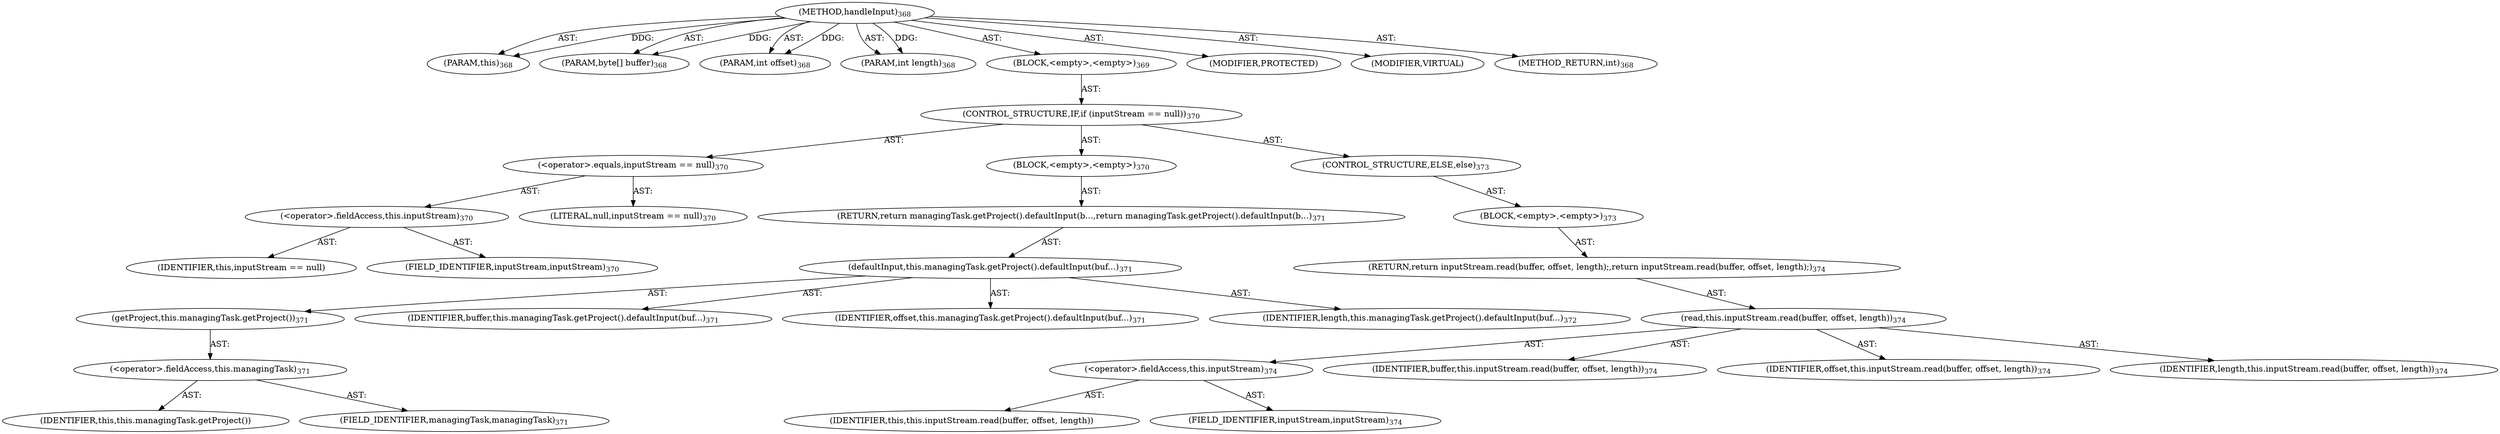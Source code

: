 digraph "handleInput" {  
"111669149709" [label = <(METHOD,handleInput)<SUB>368</SUB>> ]
"115964117018" [label = <(PARAM,this)<SUB>368</SUB>> ]
"115964117019" [label = <(PARAM,byte[] buffer)<SUB>368</SUB>> ]
"115964117020" [label = <(PARAM,int offset)<SUB>368</SUB>> ]
"115964117021" [label = <(PARAM,int length)<SUB>368</SUB>> ]
"25769803815" [label = <(BLOCK,&lt;empty&gt;,&lt;empty&gt;)<SUB>369</SUB>> ]
"47244640278" [label = <(CONTROL_STRUCTURE,IF,if (inputStream == null))<SUB>370</SUB>> ]
"30064771291" [label = <(&lt;operator&gt;.equals,inputStream == null)<SUB>370</SUB>> ]
"30064771292" [label = <(&lt;operator&gt;.fieldAccess,this.inputStream)<SUB>370</SUB>> ]
"68719476877" [label = <(IDENTIFIER,this,inputStream == null)> ]
"55834574948" [label = <(FIELD_IDENTIFIER,inputStream,inputStream)<SUB>370</SUB>> ]
"90194313250" [label = <(LITERAL,null,inputStream == null)<SUB>370</SUB>> ]
"25769803816" [label = <(BLOCK,&lt;empty&gt;,&lt;empty&gt;)<SUB>370</SUB>> ]
"146028888065" [label = <(RETURN,return managingTask.getProject().defaultInput(b...,return managingTask.getProject().defaultInput(b...)<SUB>371</SUB>> ]
"30064771293" [label = <(defaultInput,this.managingTask.getProject().defaultInput(buf...)<SUB>371</SUB>> ]
"30064771294" [label = <(getProject,this.managingTask.getProject())<SUB>371</SUB>> ]
"30064771295" [label = <(&lt;operator&gt;.fieldAccess,this.managingTask)<SUB>371</SUB>> ]
"68719476878" [label = <(IDENTIFIER,this,this.managingTask.getProject())> ]
"55834574949" [label = <(FIELD_IDENTIFIER,managingTask,managingTask)<SUB>371</SUB>> ]
"68719476879" [label = <(IDENTIFIER,buffer,this.managingTask.getProject().defaultInput(buf...)<SUB>371</SUB>> ]
"68719476880" [label = <(IDENTIFIER,offset,this.managingTask.getProject().defaultInput(buf...)<SUB>371</SUB>> ]
"68719476881" [label = <(IDENTIFIER,length,this.managingTask.getProject().defaultInput(buf...)<SUB>372</SUB>> ]
"47244640279" [label = <(CONTROL_STRUCTURE,ELSE,else)<SUB>373</SUB>> ]
"25769803817" [label = <(BLOCK,&lt;empty&gt;,&lt;empty&gt;)<SUB>373</SUB>> ]
"146028888066" [label = <(RETURN,return inputStream.read(buffer, offset, length);,return inputStream.read(buffer, offset, length);)<SUB>374</SUB>> ]
"30064771296" [label = <(read,this.inputStream.read(buffer, offset, length))<SUB>374</SUB>> ]
"30064771297" [label = <(&lt;operator&gt;.fieldAccess,this.inputStream)<SUB>374</SUB>> ]
"68719476882" [label = <(IDENTIFIER,this,this.inputStream.read(buffer, offset, length))> ]
"55834574950" [label = <(FIELD_IDENTIFIER,inputStream,inputStream)<SUB>374</SUB>> ]
"68719476883" [label = <(IDENTIFIER,buffer,this.inputStream.read(buffer, offset, length))<SUB>374</SUB>> ]
"68719476884" [label = <(IDENTIFIER,offset,this.inputStream.read(buffer, offset, length))<SUB>374</SUB>> ]
"68719476885" [label = <(IDENTIFIER,length,this.inputStream.read(buffer, offset, length))<SUB>374</SUB>> ]
"133143986218" [label = <(MODIFIER,PROTECTED)> ]
"133143986219" [label = <(MODIFIER,VIRTUAL)> ]
"128849018893" [label = <(METHOD_RETURN,int)<SUB>368</SUB>> ]
  "111669149709" -> "115964117018"  [ label = "AST: "] 
  "111669149709" -> "115964117019"  [ label = "AST: "] 
  "111669149709" -> "115964117020"  [ label = "AST: "] 
  "111669149709" -> "115964117021"  [ label = "AST: "] 
  "111669149709" -> "25769803815"  [ label = "AST: "] 
  "111669149709" -> "133143986218"  [ label = "AST: "] 
  "111669149709" -> "133143986219"  [ label = "AST: "] 
  "111669149709" -> "128849018893"  [ label = "AST: "] 
  "25769803815" -> "47244640278"  [ label = "AST: "] 
  "47244640278" -> "30064771291"  [ label = "AST: "] 
  "47244640278" -> "25769803816"  [ label = "AST: "] 
  "47244640278" -> "47244640279"  [ label = "AST: "] 
  "30064771291" -> "30064771292"  [ label = "AST: "] 
  "30064771291" -> "90194313250"  [ label = "AST: "] 
  "30064771292" -> "68719476877"  [ label = "AST: "] 
  "30064771292" -> "55834574948"  [ label = "AST: "] 
  "25769803816" -> "146028888065"  [ label = "AST: "] 
  "146028888065" -> "30064771293"  [ label = "AST: "] 
  "30064771293" -> "30064771294"  [ label = "AST: "] 
  "30064771293" -> "68719476879"  [ label = "AST: "] 
  "30064771293" -> "68719476880"  [ label = "AST: "] 
  "30064771293" -> "68719476881"  [ label = "AST: "] 
  "30064771294" -> "30064771295"  [ label = "AST: "] 
  "30064771295" -> "68719476878"  [ label = "AST: "] 
  "30064771295" -> "55834574949"  [ label = "AST: "] 
  "47244640279" -> "25769803817"  [ label = "AST: "] 
  "25769803817" -> "146028888066"  [ label = "AST: "] 
  "146028888066" -> "30064771296"  [ label = "AST: "] 
  "30064771296" -> "30064771297"  [ label = "AST: "] 
  "30064771296" -> "68719476883"  [ label = "AST: "] 
  "30064771296" -> "68719476884"  [ label = "AST: "] 
  "30064771296" -> "68719476885"  [ label = "AST: "] 
  "30064771297" -> "68719476882"  [ label = "AST: "] 
  "30064771297" -> "55834574950"  [ label = "AST: "] 
  "111669149709" -> "115964117018"  [ label = "DDG: "] 
  "111669149709" -> "115964117019"  [ label = "DDG: "] 
  "111669149709" -> "115964117020"  [ label = "DDG: "] 
  "111669149709" -> "115964117021"  [ label = "DDG: "] 
}
